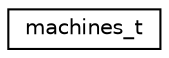 digraph "Graphical Class Hierarchy"
{
 // LATEX_PDF_SIZE
  edge [fontname="Helvetica",fontsize="10",labelfontname="Helvetica",labelfontsize="10"];
  node [fontname="Helvetica",fontsize="10",shape=record];
  rankdir="LR";
  Node0 [label="machines_t",height=0.2,width=0.4,color="black", fillcolor="white", style="filled",URL="$classmachines__t.html",tooltip=" "];
}
